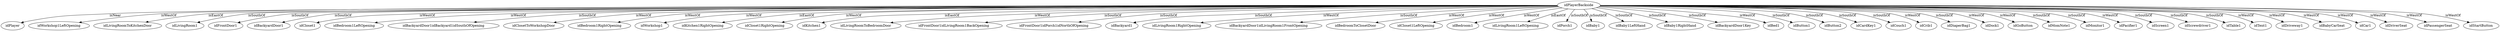 strict digraph  {
idPlayerBackside [node_type=entity_node];
idPlayer [node_type=entity_node];
idWorkshop1LeftOpening [node_type=entity_node];
idLivingRoomToKitchenDoor [node_type=entity_node];
idLivingRoom1 [node_type=entity_node];
idFrontDoor1 [node_type=entity_node];
idBackyardDoor1 [node_type=entity_node];
idCloset1 [node_type=entity_node];
idBedroom1LeftOpening [node_type=entity_node];
idBackyardDoor1idBackyard1idSouthOfOpening [node_type=entity_node];
idClosetToWorkshopDoor [node_type=entity_node];
idBedroom1RightOpening [node_type=entity_node];
idWorkshop1 [node_type=entity_node];
idKitchen1RightOpening [node_type=entity_node];
idCloset1RightOpening [node_type=entity_node];
idKitchen1 [node_type=entity_node];
idLivingRoomToBedroomDoor [node_type=entity_node];
idFrontDoor1idLivingRoom1BackOpening [node_type=entity_node];
idFrontDoor1idPorch1idNorthOfOpening [node_type=entity_node];
idBackyard1 [node_type=entity_node];
idLivingRoom1RightOpening [node_type=entity_node];
idBackyardDoor1idLivingRoom1FrontOpening [node_type=entity_node];
idBedroomToClosetDoor [node_type=entity_node];
idCloset1LeftOpening [node_type=entity_node];
idBedroom1 [node_type=entity_node];
idLivingRoom1LeftOpening [node_type=entity_node];
idPorch1 [node_type=entity_node];
idBaby1 [node_type=entity_node];
idBaby1LeftHand [node_type=entity_node];
idBaby1RightHand [node_type=entity_node];
idBackyardDoor1Key [node_type=entity_node];
idBed1 [node_type=entity_node];
idButton1 [node_type=entity_node];
idButton2 [node_type=entity_node];
idCardKey1 [node_type=entity_node];
idCouch1 [node_type=entity_node];
idCrib1 [node_type=entity_node];
idDiaperBag1 [node_type=entity_node];
idDock1 [node_type=entity_node];
idGoButton [node_type=entity_node];
idMomNote1 [node_type=entity_node];
idMonitor1 [node_type=entity_node];
idPacifier1 [node_type=entity_node];
idScreen1 [node_type=entity_node];
idScrewdriver1 [node_type=entity_node];
idTable1 [node_type=entity_node];
idTent1 [node_type=entity_node];
idDriveway1 [node_type=entity_node];
idBabyCarSeat [node_type=entity_node];
idCar1 [node_type=entity_node];
idDriverSeat [node_type=entity_node];
idPassengerSeat [node_type=entity_node];
idStartButton [node_type=entity_node];
idPlayerBackside -> idPlayer  [edge_type=relationship, label=isNear];
idPlayerBackside -> idWorkshop1LeftOpening  [edge_type=relationship, label=isWestOf];
idPlayerBackside -> idLivingRoomToKitchenDoor  [edge_type=relationship, label=isEastOf];
idPlayerBackside -> idLivingRoom1  [edge_type=relationship, label=isSouthOf];
idPlayerBackside -> idFrontDoor1  [edge_type=relationship, label=isSouthOf];
idPlayerBackside -> idBackyardDoor1  [edge_type=relationship, label=isSouthOf];
idPlayerBackside -> idCloset1  [edge_type=relationship, label=isWestOf];
idPlayerBackside -> idBedroom1LeftOpening  [edge_type=relationship, label=isWestOf];
idPlayerBackside -> idBackyardDoor1idBackyard1idSouthOfOpening  [edge_type=relationship, label=isSouthOf];
idPlayerBackside -> idClosetToWorkshopDoor  [edge_type=relationship, label=isWestOf];
idPlayerBackside -> idBedroom1RightOpening  [edge_type=relationship, label=isWestOf];
idPlayerBackside -> idWorkshop1  [edge_type=relationship, label=isWestOf];
idPlayerBackside -> idKitchen1RightOpening  [edge_type=relationship, label=isEastOf];
idPlayerBackside -> idCloset1RightOpening  [edge_type=relationship, label=isWestOf];
idPlayerBackside -> idKitchen1  [edge_type=relationship, label=isEastOf];
idPlayerBackside -> idLivingRoomToBedroomDoor  [edge_type=relationship, label=isWestOf];
idPlayerBackside -> idFrontDoor1idLivingRoom1BackOpening  [edge_type=relationship, label=isSouthOf];
idPlayerBackside -> idFrontDoor1idPorch1idNorthOfOpening  [edge_type=relationship, label=isSouthOf];
idPlayerBackside -> idBackyard1  [edge_type=relationship, label=isSouthOf];
idPlayerBackside -> idLivingRoom1RightOpening  [edge_type=relationship, label=isWestOf];
idPlayerBackside -> idBackyardDoor1idLivingRoom1FrontOpening  [edge_type=relationship, label=isSouthOf];
idPlayerBackside -> idBedroomToClosetDoor  [edge_type=relationship, label=isWestOf];
idPlayerBackside -> idCloset1LeftOpening  [edge_type=relationship, label=isWestOf];
idPlayerBackside -> idBedroom1  [edge_type=relationship, label=isWestOf];
idPlayerBackside -> idLivingRoom1LeftOpening  [edge_type=relationship, label=isEastOf];
idPlayerBackside -> idPorch1  [edge_type=relationship, label=isSouthOf];
idPlayerBackside -> idBaby1  [edge_type=relationship, label=isSouthOf];
idPlayerBackside -> idBaby1LeftHand  [edge_type=relationship, label=isSouthOf];
idPlayerBackside -> idBaby1RightHand  [edge_type=relationship, label=isSouthOf];
idPlayerBackside -> idBackyardDoor1Key  [edge_type=relationship, label=isSouthOf];
idPlayerBackside -> idBed1  [edge_type=relationship, label=isWestOf];
idPlayerBackside -> idButton1  [edge_type=relationship, label=isSouthOf];
idPlayerBackside -> idButton2  [edge_type=relationship, label=isSouthOf];
idPlayerBackside -> idCardKey1  [edge_type=relationship, label=isSouthOf];
idPlayerBackside -> idCouch1  [edge_type=relationship, label=isSouthOf];
idPlayerBackside -> idCrib1  [edge_type=relationship, label=isWestOf];
idPlayerBackside -> idDiaperBag1  [edge_type=relationship, label=isSouthOf];
idPlayerBackside -> idDock1  [edge_type=relationship, label=isWestOf];
idPlayerBackside -> idGoButton  [edge_type=relationship, label=isWestOf];
idPlayerBackside -> idMomNote1  [edge_type=relationship, label=isSouthOf];
idPlayerBackside -> idMonitor1  [edge_type=relationship, label=isSouthOf];
idPlayerBackside -> idPacifier1  [edge_type=relationship, label=isWestOf];
idPlayerBackside -> idScreen1  [edge_type=relationship, label=isSouthOf];
idPlayerBackside -> idScrewdriver1  [edge_type=relationship, label=isSouthOf];
idPlayerBackside -> idTable1  [edge_type=relationship, label=isSouthOf];
idPlayerBackside -> idTent1  [edge_type=relationship, label=isWestOf];
idPlayerBackside -> idDriveway1  [edge_type=relationship, label=isWestOf];
idPlayerBackside -> idBabyCarSeat  [edge_type=relationship, label=isWestOf];
idPlayerBackside -> idCar1  [edge_type=relationship, label=isWestOf];
idPlayerBackside -> idDriverSeat  [edge_type=relationship, label=isWestOf];
idPlayerBackside -> idPassengerSeat  [edge_type=relationship, label=isWestOf];
idPlayerBackside -> idStartButton  [edge_type=relationship, label=isWestOf];
}
